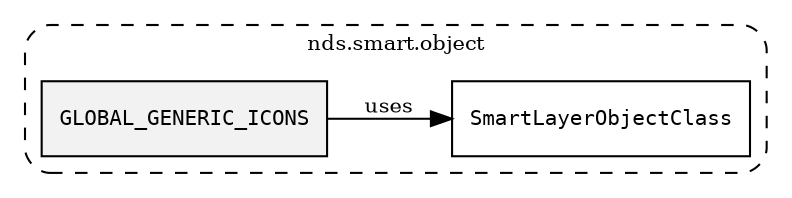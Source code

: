 /**
 * This dot file creates symbol collaboration diagram for GLOBAL_GENERIC_ICONS.
 */
digraph ZSERIO
{
    node [shape=box, fontsize=10];
    rankdir="LR";
    fontsize=10;
    tooltip="GLOBAL_GENERIC_ICONS collaboration diagram";

    subgraph "cluster_nds.smart.object"
    {
        style="dashed, rounded";
        label="nds.smart.object";
        tooltip="Package nds.smart.object";
        href="../../../content/packages/nds.smart.object.html#Package-nds-smart-object";
        target="_parent";

        "GLOBAL_GENERIC_ICONS" [style="filled", fillcolor="#0000000D", target="_parent", label=<<font face="monospace"><table align="center" border="0" cellspacing="0" cellpadding="0"><tr><td href="../../../content/packages/nds.smart.object.html#Constant-GLOBAL_GENERIC_ICONS" title="Constant defined in nds.smart.object">GLOBAL_GENERIC_ICONS</td></tr></table></font>>];
        "SmartLayerObjectClass" [target="_parent", label=<<font face="monospace"><table align="center" border="0" cellspacing="0" cellpadding="0"><tr><td href="../../../content/packages/nds.smart.object.html#Subtype-SmartLayerObjectClass" title="Subtype defined in nds.smart.object">SmartLayerObjectClass</td></tr></table></font>>];
    }

    "GLOBAL_GENERIC_ICONS" -> "SmartLayerObjectClass" [label="uses", fontsize=10];
}
